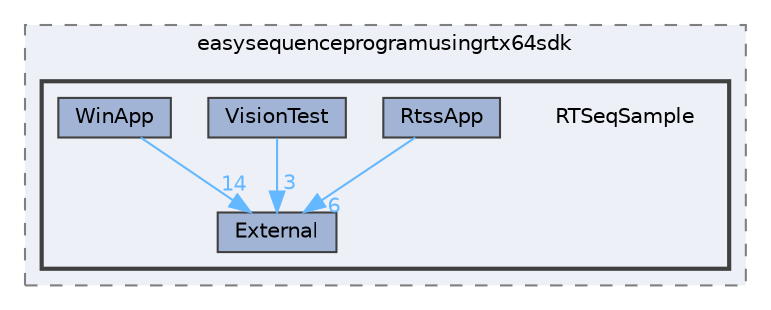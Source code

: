 digraph "C:/SourceCode/Clone/easysequenceprogramusingrtx64sdk/RTSeqSample"
{
 // LATEX_PDF_SIZE
  bgcolor="transparent";
  edge [fontname=Helvetica,fontsize=10,labelfontname=Helvetica,labelfontsize=10];
  node [fontname=Helvetica,fontsize=10,shape=box,height=0.2,width=0.4];
  compound=true
  subgraph clusterdir_dde5bd750ee0685bf70b9fcff0be2fb8 {
    graph [ bgcolor="#edf0f7", pencolor="grey50", label="easysequenceprogramusingrtx64sdk", fontname=Helvetica,fontsize=10 style="filled,dashed", URL="dir_dde5bd750ee0685bf70b9fcff0be2fb8.html",tooltip=""]
  subgraph clusterdir_8498b9b7a4ffb5e47f940f7e10a54c13 {
    graph [ bgcolor="#edf0f7", pencolor="grey25", label="", fontname=Helvetica,fontsize=10 style="filled,bold", URL="dir_8498b9b7a4ffb5e47f940f7e10a54c13.html",tooltip=""]
    dir_8498b9b7a4ffb5e47f940f7e10a54c13 [shape=plaintext, label="RTSeqSample"];
  dir_6a38b07282eb40060e0ef3ea131fb85f [label="External", fillcolor="#a2b4d6", color="grey25", style="filled", URL="dir_6a38b07282eb40060e0ef3ea131fb85f.html",tooltip=""];
  dir_66276df58a196cb1999ac5d2ac819c00 [label="RtssApp", fillcolor="#a2b4d6", color="grey25", style="filled", URL="dir_66276df58a196cb1999ac5d2ac819c00.html",tooltip=""];
  dir_7a3847f0c054b3f642486d1b9ac084b5 [label="VisionTest", fillcolor="#a2b4d6", color="grey25", style="filled", URL="dir_7a3847f0c054b3f642486d1b9ac084b5.html",tooltip=""];
  dir_9af46c4715efe1fac05c44f12de1e3b9 [label="WinApp", fillcolor="#a2b4d6", color="grey25", style="filled", URL="dir_9af46c4715efe1fac05c44f12de1e3b9.html",tooltip=""];
  }
  }
  dir_66276df58a196cb1999ac5d2ac819c00->dir_6a38b07282eb40060e0ef3ea131fb85f [headlabel="6", labeldistance=1.5 headhref="dir_000006_000003.html" href="dir_000006_000003.html" color="steelblue1" fontcolor="steelblue1"];
  dir_7a3847f0c054b3f642486d1b9ac084b5->dir_6a38b07282eb40060e0ef3ea131fb85f [headlabel="3", labeldistance=1.5 headhref="dir_000008_000003.html" href="dir_000008_000003.html" color="steelblue1" fontcolor="steelblue1"];
  dir_9af46c4715efe1fac05c44f12de1e3b9->dir_6a38b07282eb40060e0ef3ea131fb85f [headlabel="14", labeldistance=1.5 headhref="dir_000009_000003.html" href="dir_000009_000003.html" color="steelblue1" fontcolor="steelblue1"];
}
